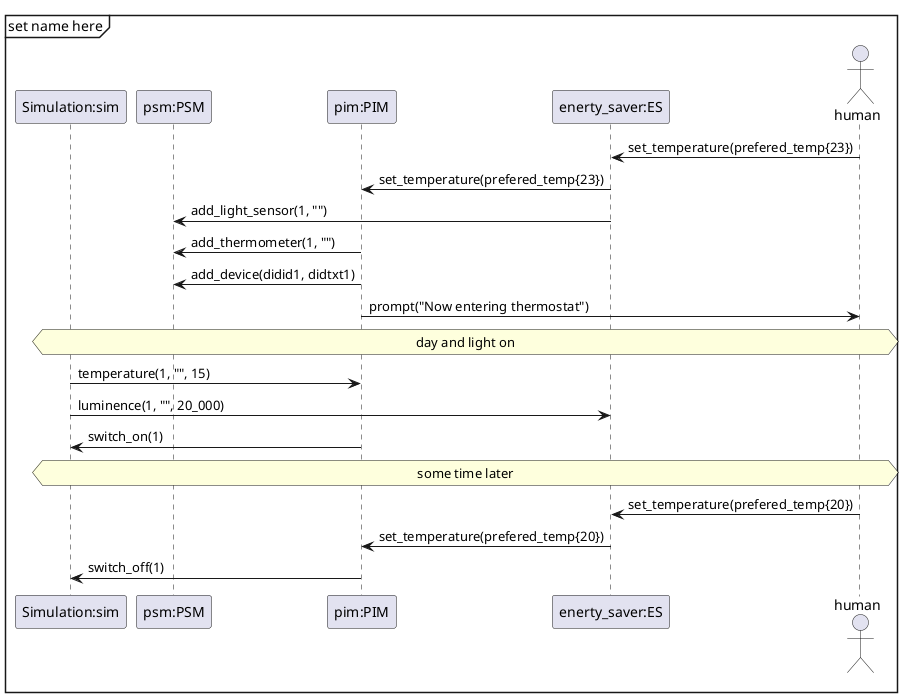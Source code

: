 @startuml sequense diagram
mainframe set name here

participant "Simulation:sim" as sim
participant "psm:PSM" as psm
participant "pim:PIM" as pim
participant "enerty_saver:ES" as es
actor human

'Set preferred temp
es <- human: set_temperature(prefered_temp{23})
pim <- es: set_temperature(prefered_temp{23})

psm <- es: add_light_sensor(1, "")

psm <- pim: add_thermometer(1, "")
psm <- pim: add_device(didid1, didtxt1)

pim -> human: prompt("Now entering thermostat")

hnote across: day and light on
'setup compleat

sim -> pim: temperature(1, "", 15)
sim -> es: luminence(1, "", 20_000)
sim <- pim: switch_on(1)

hnote across: some time later

es <- human: set_temperature(prefered_temp{20})
pim <- es: set_temperature(prefered_temp{20})

sim <- pim: switch_off(1)

@enduml
